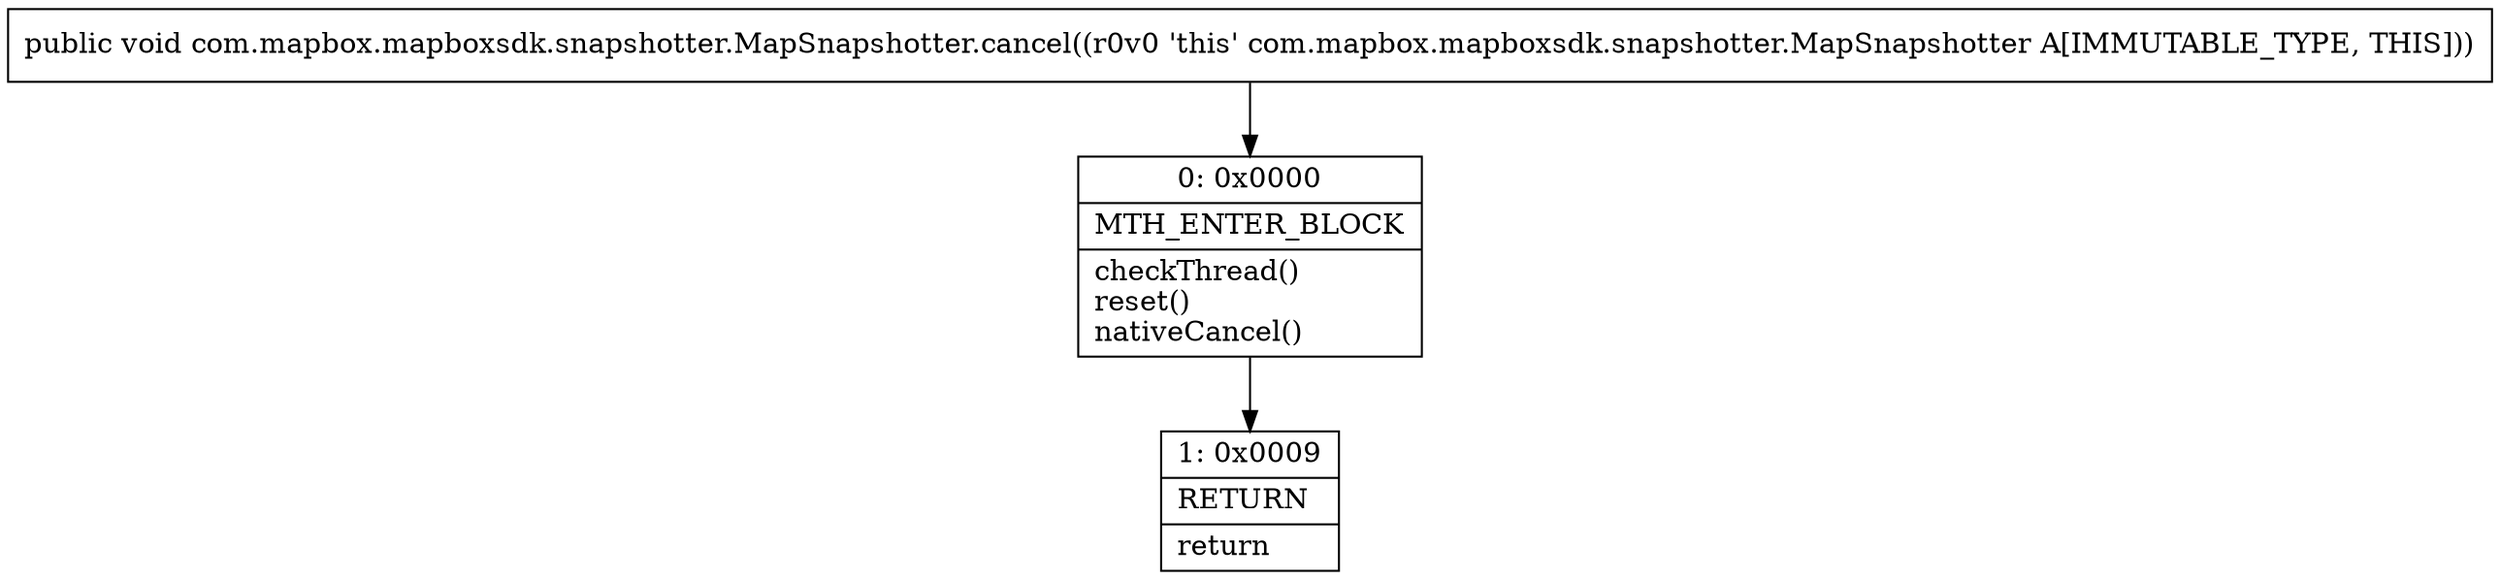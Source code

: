 digraph "CFG forcom.mapbox.mapboxsdk.snapshotter.MapSnapshotter.cancel()V" {
Node_0 [shape=record,label="{0\:\ 0x0000|MTH_ENTER_BLOCK\l|checkThread()\lreset()\lnativeCancel()\l}"];
Node_1 [shape=record,label="{1\:\ 0x0009|RETURN\l|return\l}"];
MethodNode[shape=record,label="{public void com.mapbox.mapboxsdk.snapshotter.MapSnapshotter.cancel((r0v0 'this' com.mapbox.mapboxsdk.snapshotter.MapSnapshotter A[IMMUTABLE_TYPE, THIS])) }"];
MethodNode -> Node_0;
Node_0 -> Node_1;
}

